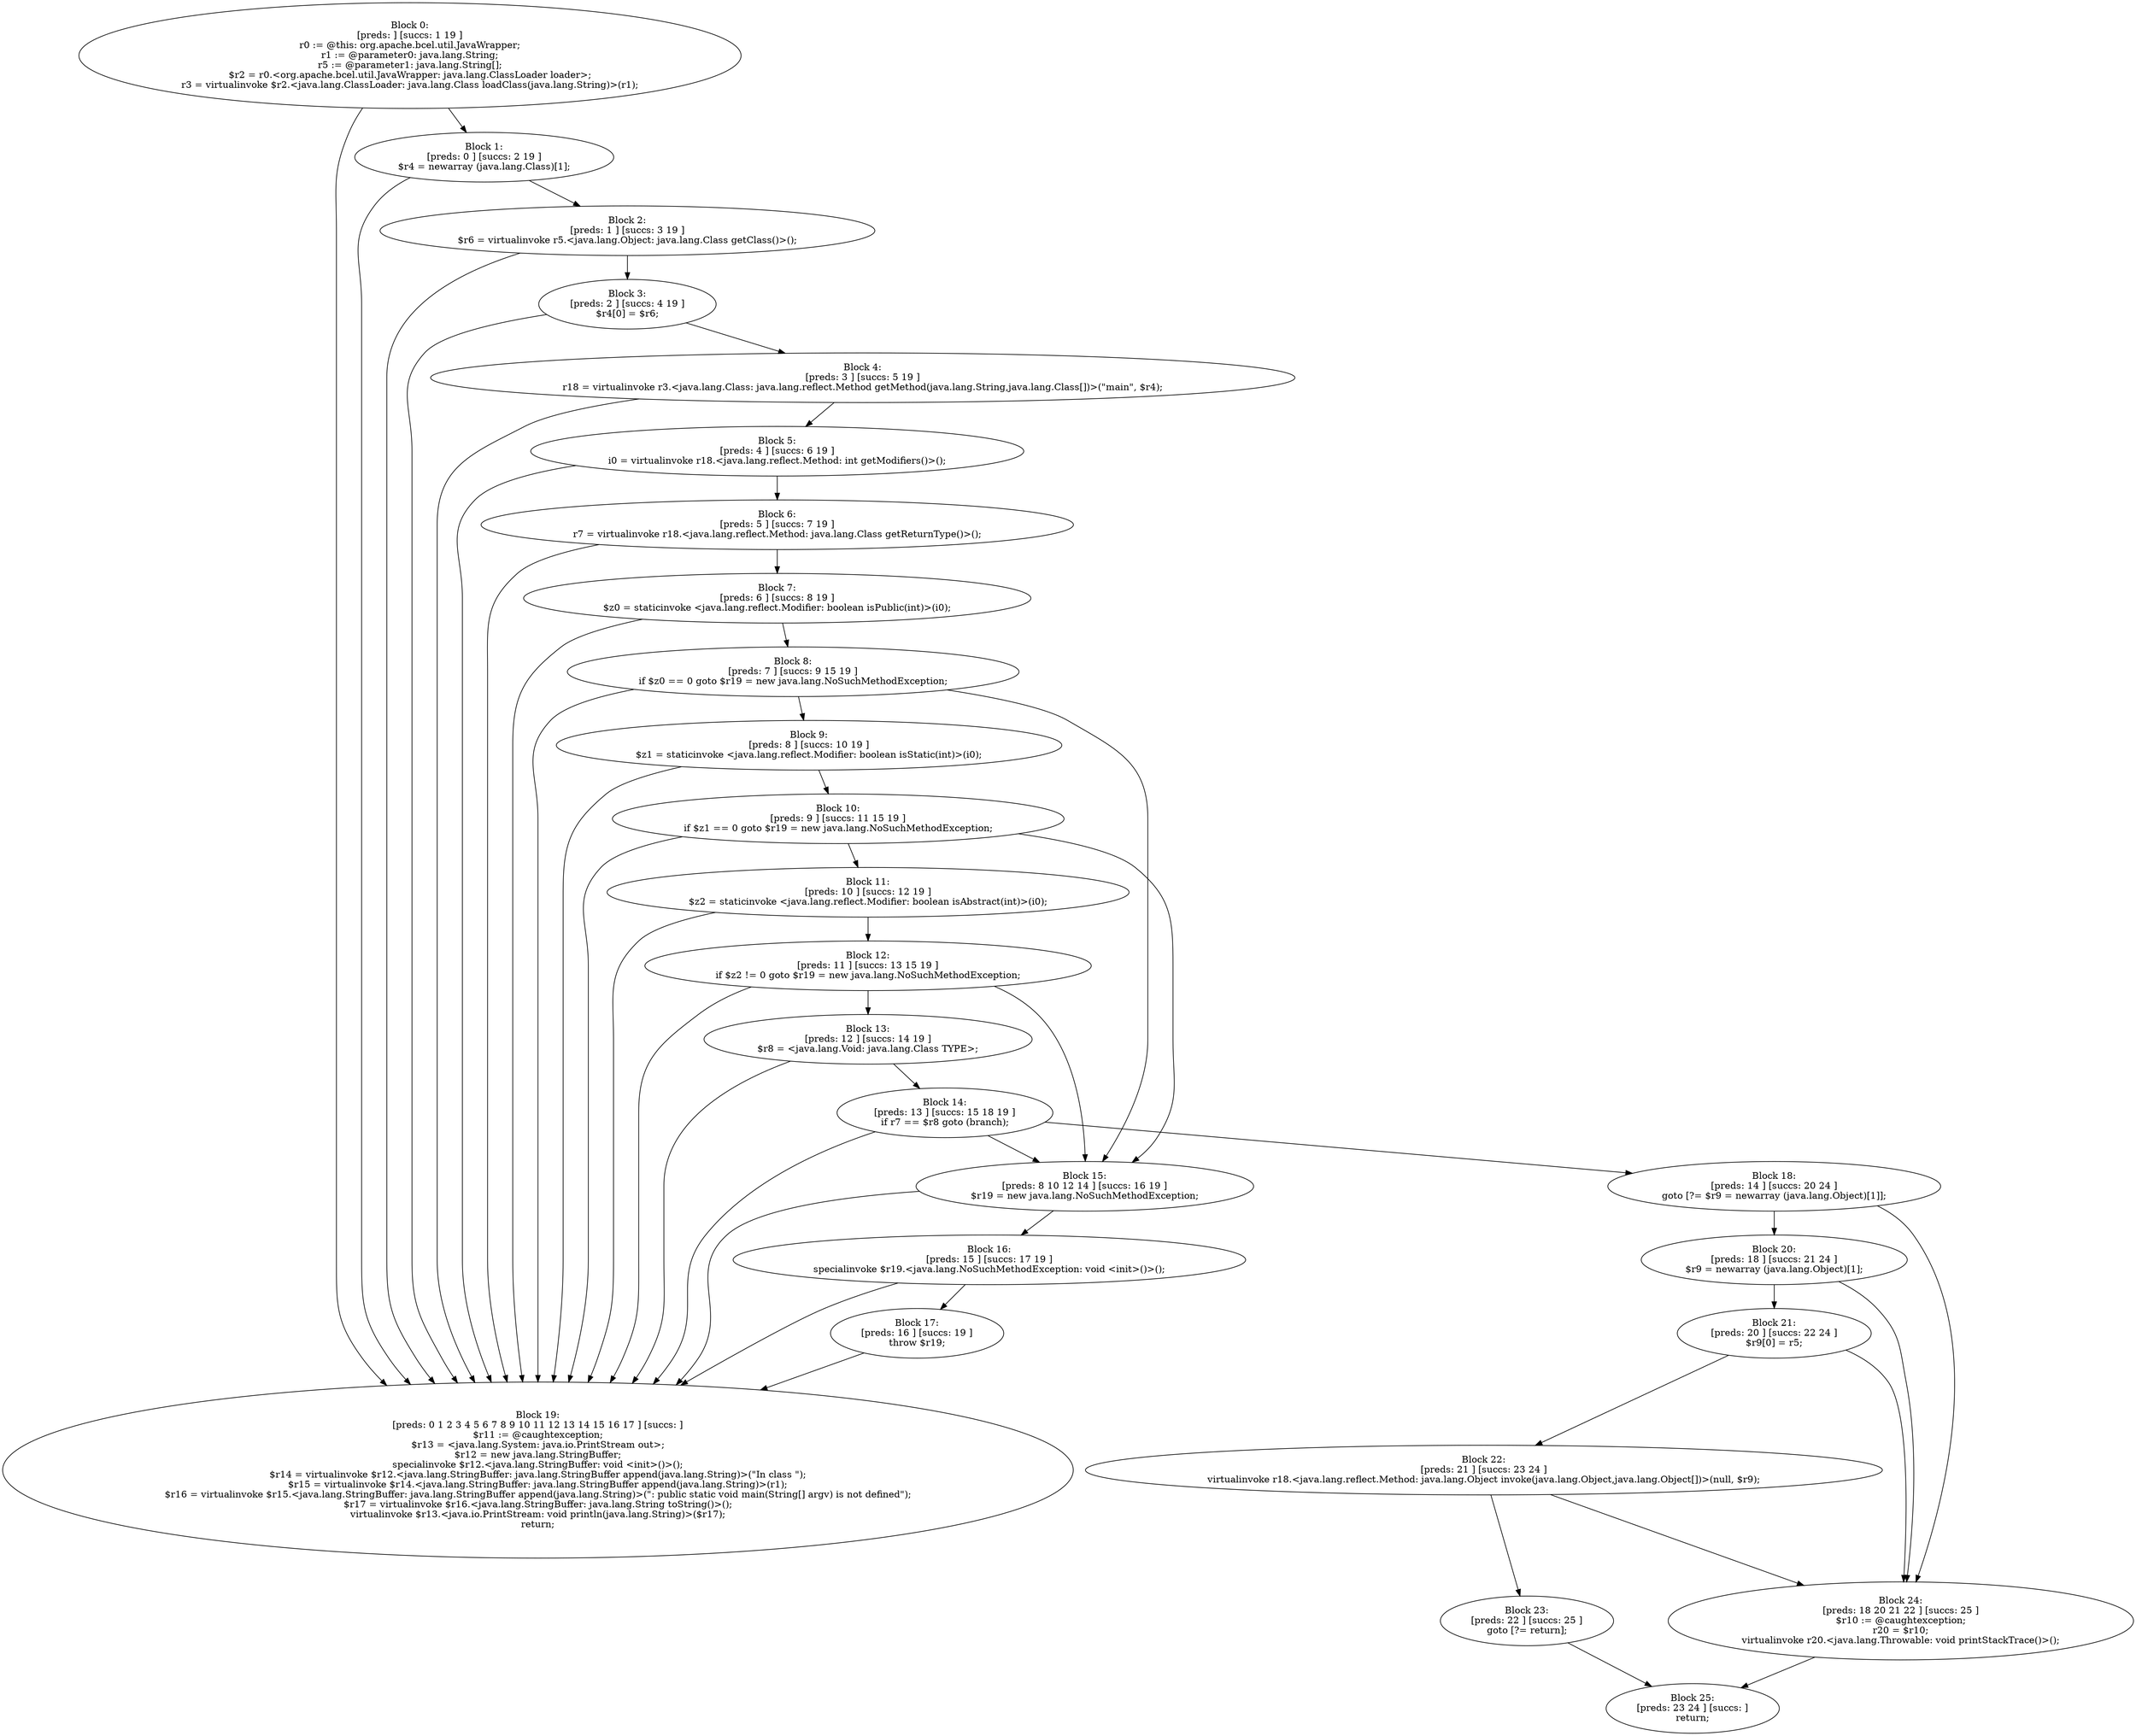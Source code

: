 digraph "unitGraph" {
    "Block 0:
[preds: ] [succs: 1 19 ]
r0 := @this: org.apache.bcel.util.JavaWrapper;
r1 := @parameter0: java.lang.String;
r5 := @parameter1: java.lang.String[];
$r2 = r0.<org.apache.bcel.util.JavaWrapper: java.lang.ClassLoader loader>;
r3 = virtualinvoke $r2.<java.lang.ClassLoader: java.lang.Class loadClass(java.lang.String)>(r1);
"
    "Block 1:
[preds: 0 ] [succs: 2 19 ]
$r4 = newarray (java.lang.Class)[1];
"
    "Block 2:
[preds: 1 ] [succs: 3 19 ]
$r6 = virtualinvoke r5.<java.lang.Object: java.lang.Class getClass()>();
"
    "Block 3:
[preds: 2 ] [succs: 4 19 ]
$r4[0] = $r6;
"
    "Block 4:
[preds: 3 ] [succs: 5 19 ]
r18 = virtualinvoke r3.<java.lang.Class: java.lang.reflect.Method getMethod(java.lang.String,java.lang.Class[])>(\"main\", $r4);
"
    "Block 5:
[preds: 4 ] [succs: 6 19 ]
i0 = virtualinvoke r18.<java.lang.reflect.Method: int getModifiers()>();
"
    "Block 6:
[preds: 5 ] [succs: 7 19 ]
r7 = virtualinvoke r18.<java.lang.reflect.Method: java.lang.Class getReturnType()>();
"
    "Block 7:
[preds: 6 ] [succs: 8 19 ]
$z0 = staticinvoke <java.lang.reflect.Modifier: boolean isPublic(int)>(i0);
"
    "Block 8:
[preds: 7 ] [succs: 9 15 19 ]
if $z0 == 0 goto $r19 = new java.lang.NoSuchMethodException;
"
    "Block 9:
[preds: 8 ] [succs: 10 19 ]
$z1 = staticinvoke <java.lang.reflect.Modifier: boolean isStatic(int)>(i0);
"
    "Block 10:
[preds: 9 ] [succs: 11 15 19 ]
if $z1 == 0 goto $r19 = new java.lang.NoSuchMethodException;
"
    "Block 11:
[preds: 10 ] [succs: 12 19 ]
$z2 = staticinvoke <java.lang.reflect.Modifier: boolean isAbstract(int)>(i0);
"
    "Block 12:
[preds: 11 ] [succs: 13 15 19 ]
if $z2 != 0 goto $r19 = new java.lang.NoSuchMethodException;
"
    "Block 13:
[preds: 12 ] [succs: 14 19 ]
$r8 = <java.lang.Void: java.lang.Class TYPE>;
"
    "Block 14:
[preds: 13 ] [succs: 15 18 19 ]
if r7 == $r8 goto (branch);
"
    "Block 15:
[preds: 8 10 12 14 ] [succs: 16 19 ]
$r19 = new java.lang.NoSuchMethodException;
"
    "Block 16:
[preds: 15 ] [succs: 17 19 ]
specialinvoke $r19.<java.lang.NoSuchMethodException: void <init>()>();
"
    "Block 17:
[preds: 16 ] [succs: 19 ]
throw $r19;
"
    "Block 18:
[preds: 14 ] [succs: 20 24 ]
goto [?= $r9 = newarray (java.lang.Object)[1]];
"
    "Block 19:
[preds: 0 1 2 3 4 5 6 7 8 9 10 11 12 13 14 15 16 17 ] [succs: ]
$r11 := @caughtexception;
$r13 = <java.lang.System: java.io.PrintStream out>;
$r12 = new java.lang.StringBuffer;
specialinvoke $r12.<java.lang.StringBuffer: void <init>()>();
$r14 = virtualinvoke $r12.<java.lang.StringBuffer: java.lang.StringBuffer append(java.lang.String)>(\"In class \");
$r15 = virtualinvoke $r14.<java.lang.StringBuffer: java.lang.StringBuffer append(java.lang.String)>(r1);
$r16 = virtualinvoke $r15.<java.lang.StringBuffer: java.lang.StringBuffer append(java.lang.String)>(\": public static void main(String[] argv) is not defined\");
$r17 = virtualinvoke $r16.<java.lang.StringBuffer: java.lang.String toString()>();
virtualinvoke $r13.<java.io.PrintStream: void println(java.lang.String)>($r17);
return;
"
    "Block 20:
[preds: 18 ] [succs: 21 24 ]
$r9 = newarray (java.lang.Object)[1];
"
    "Block 21:
[preds: 20 ] [succs: 22 24 ]
$r9[0] = r5;
"
    "Block 22:
[preds: 21 ] [succs: 23 24 ]
virtualinvoke r18.<java.lang.reflect.Method: java.lang.Object invoke(java.lang.Object,java.lang.Object[])>(null, $r9);
"
    "Block 23:
[preds: 22 ] [succs: 25 ]
goto [?= return];
"
    "Block 24:
[preds: 18 20 21 22 ] [succs: 25 ]
$r10 := @caughtexception;
r20 = $r10;
virtualinvoke r20.<java.lang.Throwable: void printStackTrace()>();
"
    "Block 25:
[preds: 23 24 ] [succs: ]
return;
"
    "Block 0:
[preds: ] [succs: 1 19 ]
r0 := @this: org.apache.bcel.util.JavaWrapper;
r1 := @parameter0: java.lang.String;
r5 := @parameter1: java.lang.String[];
$r2 = r0.<org.apache.bcel.util.JavaWrapper: java.lang.ClassLoader loader>;
r3 = virtualinvoke $r2.<java.lang.ClassLoader: java.lang.Class loadClass(java.lang.String)>(r1);
"->"Block 1:
[preds: 0 ] [succs: 2 19 ]
$r4 = newarray (java.lang.Class)[1];
";
    "Block 0:
[preds: ] [succs: 1 19 ]
r0 := @this: org.apache.bcel.util.JavaWrapper;
r1 := @parameter0: java.lang.String;
r5 := @parameter1: java.lang.String[];
$r2 = r0.<org.apache.bcel.util.JavaWrapper: java.lang.ClassLoader loader>;
r3 = virtualinvoke $r2.<java.lang.ClassLoader: java.lang.Class loadClass(java.lang.String)>(r1);
"->"Block 19:
[preds: 0 1 2 3 4 5 6 7 8 9 10 11 12 13 14 15 16 17 ] [succs: ]
$r11 := @caughtexception;
$r13 = <java.lang.System: java.io.PrintStream out>;
$r12 = new java.lang.StringBuffer;
specialinvoke $r12.<java.lang.StringBuffer: void <init>()>();
$r14 = virtualinvoke $r12.<java.lang.StringBuffer: java.lang.StringBuffer append(java.lang.String)>(\"In class \");
$r15 = virtualinvoke $r14.<java.lang.StringBuffer: java.lang.StringBuffer append(java.lang.String)>(r1);
$r16 = virtualinvoke $r15.<java.lang.StringBuffer: java.lang.StringBuffer append(java.lang.String)>(\": public static void main(String[] argv) is not defined\");
$r17 = virtualinvoke $r16.<java.lang.StringBuffer: java.lang.String toString()>();
virtualinvoke $r13.<java.io.PrintStream: void println(java.lang.String)>($r17);
return;
";
    "Block 1:
[preds: 0 ] [succs: 2 19 ]
$r4 = newarray (java.lang.Class)[1];
"->"Block 2:
[preds: 1 ] [succs: 3 19 ]
$r6 = virtualinvoke r5.<java.lang.Object: java.lang.Class getClass()>();
";
    "Block 1:
[preds: 0 ] [succs: 2 19 ]
$r4 = newarray (java.lang.Class)[1];
"->"Block 19:
[preds: 0 1 2 3 4 5 6 7 8 9 10 11 12 13 14 15 16 17 ] [succs: ]
$r11 := @caughtexception;
$r13 = <java.lang.System: java.io.PrintStream out>;
$r12 = new java.lang.StringBuffer;
specialinvoke $r12.<java.lang.StringBuffer: void <init>()>();
$r14 = virtualinvoke $r12.<java.lang.StringBuffer: java.lang.StringBuffer append(java.lang.String)>(\"In class \");
$r15 = virtualinvoke $r14.<java.lang.StringBuffer: java.lang.StringBuffer append(java.lang.String)>(r1);
$r16 = virtualinvoke $r15.<java.lang.StringBuffer: java.lang.StringBuffer append(java.lang.String)>(\": public static void main(String[] argv) is not defined\");
$r17 = virtualinvoke $r16.<java.lang.StringBuffer: java.lang.String toString()>();
virtualinvoke $r13.<java.io.PrintStream: void println(java.lang.String)>($r17);
return;
";
    "Block 2:
[preds: 1 ] [succs: 3 19 ]
$r6 = virtualinvoke r5.<java.lang.Object: java.lang.Class getClass()>();
"->"Block 3:
[preds: 2 ] [succs: 4 19 ]
$r4[0] = $r6;
";
    "Block 2:
[preds: 1 ] [succs: 3 19 ]
$r6 = virtualinvoke r5.<java.lang.Object: java.lang.Class getClass()>();
"->"Block 19:
[preds: 0 1 2 3 4 5 6 7 8 9 10 11 12 13 14 15 16 17 ] [succs: ]
$r11 := @caughtexception;
$r13 = <java.lang.System: java.io.PrintStream out>;
$r12 = new java.lang.StringBuffer;
specialinvoke $r12.<java.lang.StringBuffer: void <init>()>();
$r14 = virtualinvoke $r12.<java.lang.StringBuffer: java.lang.StringBuffer append(java.lang.String)>(\"In class \");
$r15 = virtualinvoke $r14.<java.lang.StringBuffer: java.lang.StringBuffer append(java.lang.String)>(r1);
$r16 = virtualinvoke $r15.<java.lang.StringBuffer: java.lang.StringBuffer append(java.lang.String)>(\": public static void main(String[] argv) is not defined\");
$r17 = virtualinvoke $r16.<java.lang.StringBuffer: java.lang.String toString()>();
virtualinvoke $r13.<java.io.PrintStream: void println(java.lang.String)>($r17);
return;
";
    "Block 3:
[preds: 2 ] [succs: 4 19 ]
$r4[0] = $r6;
"->"Block 4:
[preds: 3 ] [succs: 5 19 ]
r18 = virtualinvoke r3.<java.lang.Class: java.lang.reflect.Method getMethod(java.lang.String,java.lang.Class[])>(\"main\", $r4);
";
    "Block 3:
[preds: 2 ] [succs: 4 19 ]
$r4[0] = $r6;
"->"Block 19:
[preds: 0 1 2 3 4 5 6 7 8 9 10 11 12 13 14 15 16 17 ] [succs: ]
$r11 := @caughtexception;
$r13 = <java.lang.System: java.io.PrintStream out>;
$r12 = new java.lang.StringBuffer;
specialinvoke $r12.<java.lang.StringBuffer: void <init>()>();
$r14 = virtualinvoke $r12.<java.lang.StringBuffer: java.lang.StringBuffer append(java.lang.String)>(\"In class \");
$r15 = virtualinvoke $r14.<java.lang.StringBuffer: java.lang.StringBuffer append(java.lang.String)>(r1);
$r16 = virtualinvoke $r15.<java.lang.StringBuffer: java.lang.StringBuffer append(java.lang.String)>(\": public static void main(String[] argv) is not defined\");
$r17 = virtualinvoke $r16.<java.lang.StringBuffer: java.lang.String toString()>();
virtualinvoke $r13.<java.io.PrintStream: void println(java.lang.String)>($r17);
return;
";
    "Block 4:
[preds: 3 ] [succs: 5 19 ]
r18 = virtualinvoke r3.<java.lang.Class: java.lang.reflect.Method getMethod(java.lang.String,java.lang.Class[])>(\"main\", $r4);
"->"Block 5:
[preds: 4 ] [succs: 6 19 ]
i0 = virtualinvoke r18.<java.lang.reflect.Method: int getModifiers()>();
";
    "Block 4:
[preds: 3 ] [succs: 5 19 ]
r18 = virtualinvoke r3.<java.lang.Class: java.lang.reflect.Method getMethod(java.lang.String,java.lang.Class[])>(\"main\", $r4);
"->"Block 19:
[preds: 0 1 2 3 4 5 6 7 8 9 10 11 12 13 14 15 16 17 ] [succs: ]
$r11 := @caughtexception;
$r13 = <java.lang.System: java.io.PrintStream out>;
$r12 = new java.lang.StringBuffer;
specialinvoke $r12.<java.lang.StringBuffer: void <init>()>();
$r14 = virtualinvoke $r12.<java.lang.StringBuffer: java.lang.StringBuffer append(java.lang.String)>(\"In class \");
$r15 = virtualinvoke $r14.<java.lang.StringBuffer: java.lang.StringBuffer append(java.lang.String)>(r1);
$r16 = virtualinvoke $r15.<java.lang.StringBuffer: java.lang.StringBuffer append(java.lang.String)>(\": public static void main(String[] argv) is not defined\");
$r17 = virtualinvoke $r16.<java.lang.StringBuffer: java.lang.String toString()>();
virtualinvoke $r13.<java.io.PrintStream: void println(java.lang.String)>($r17);
return;
";
    "Block 5:
[preds: 4 ] [succs: 6 19 ]
i0 = virtualinvoke r18.<java.lang.reflect.Method: int getModifiers()>();
"->"Block 6:
[preds: 5 ] [succs: 7 19 ]
r7 = virtualinvoke r18.<java.lang.reflect.Method: java.lang.Class getReturnType()>();
";
    "Block 5:
[preds: 4 ] [succs: 6 19 ]
i0 = virtualinvoke r18.<java.lang.reflect.Method: int getModifiers()>();
"->"Block 19:
[preds: 0 1 2 3 4 5 6 7 8 9 10 11 12 13 14 15 16 17 ] [succs: ]
$r11 := @caughtexception;
$r13 = <java.lang.System: java.io.PrintStream out>;
$r12 = new java.lang.StringBuffer;
specialinvoke $r12.<java.lang.StringBuffer: void <init>()>();
$r14 = virtualinvoke $r12.<java.lang.StringBuffer: java.lang.StringBuffer append(java.lang.String)>(\"In class \");
$r15 = virtualinvoke $r14.<java.lang.StringBuffer: java.lang.StringBuffer append(java.lang.String)>(r1);
$r16 = virtualinvoke $r15.<java.lang.StringBuffer: java.lang.StringBuffer append(java.lang.String)>(\": public static void main(String[] argv) is not defined\");
$r17 = virtualinvoke $r16.<java.lang.StringBuffer: java.lang.String toString()>();
virtualinvoke $r13.<java.io.PrintStream: void println(java.lang.String)>($r17);
return;
";
    "Block 6:
[preds: 5 ] [succs: 7 19 ]
r7 = virtualinvoke r18.<java.lang.reflect.Method: java.lang.Class getReturnType()>();
"->"Block 7:
[preds: 6 ] [succs: 8 19 ]
$z0 = staticinvoke <java.lang.reflect.Modifier: boolean isPublic(int)>(i0);
";
    "Block 6:
[preds: 5 ] [succs: 7 19 ]
r7 = virtualinvoke r18.<java.lang.reflect.Method: java.lang.Class getReturnType()>();
"->"Block 19:
[preds: 0 1 2 3 4 5 6 7 8 9 10 11 12 13 14 15 16 17 ] [succs: ]
$r11 := @caughtexception;
$r13 = <java.lang.System: java.io.PrintStream out>;
$r12 = new java.lang.StringBuffer;
specialinvoke $r12.<java.lang.StringBuffer: void <init>()>();
$r14 = virtualinvoke $r12.<java.lang.StringBuffer: java.lang.StringBuffer append(java.lang.String)>(\"In class \");
$r15 = virtualinvoke $r14.<java.lang.StringBuffer: java.lang.StringBuffer append(java.lang.String)>(r1);
$r16 = virtualinvoke $r15.<java.lang.StringBuffer: java.lang.StringBuffer append(java.lang.String)>(\": public static void main(String[] argv) is not defined\");
$r17 = virtualinvoke $r16.<java.lang.StringBuffer: java.lang.String toString()>();
virtualinvoke $r13.<java.io.PrintStream: void println(java.lang.String)>($r17);
return;
";
    "Block 7:
[preds: 6 ] [succs: 8 19 ]
$z0 = staticinvoke <java.lang.reflect.Modifier: boolean isPublic(int)>(i0);
"->"Block 8:
[preds: 7 ] [succs: 9 15 19 ]
if $z0 == 0 goto $r19 = new java.lang.NoSuchMethodException;
";
    "Block 7:
[preds: 6 ] [succs: 8 19 ]
$z0 = staticinvoke <java.lang.reflect.Modifier: boolean isPublic(int)>(i0);
"->"Block 19:
[preds: 0 1 2 3 4 5 6 7 8 9 10 11 12 13 14 15 16 17 ] [succs: ]
$r11 := @caughtexception;
$r13 = <java.lang.System: java.io.PrintStream out>;
$r12 = new java.lang.StringBuffer;
specialinvoke $r12.<java.lang.StringBuffer: void <init>()>();
$r14 = virtualinvoke $r12.<java.lang.StringBuffer: java.lang.StringBuffer append(java.lang.String)>(\"In class \");
$r15 = virtualinvoke $r14.<java.lang.StringBuffer: java.lang.StringBuffer append(java.lang.String)>(r1);
$r16 = virtualinvoke $r15.<java.lang.StringBuffer: java.lang.StringBuffer append(java.lang.String)>(\": public static void main(String[] argv) is not defined\");
$r17 = virtualinvoke $r16.<java.lang.StringBuffer: java.lang.String toString()>();
virtualinvoke $r13.<java.io.PrintStream: void println(java.lang.String)>($r17);
return;
";
    "Block 8:
[preds: 7 ] [succs: 9 15 19 ]
if $z0 == 0 goto $r19 = new java.lang.NoSuchMethodException;
"->"Block 9:
[preds: 8 ] [succs: 10 19 ]
$z1 = staticinvoke <java.lang.reflect.Modifier: boolean isStatic(int)>(i0);
";
    "Block 8:
[preds: 7 ] [succs: 9 15 19 ]
if $z0 == 0 goto $r19 = new java.lang.NoSuchMethodException;
"->"Block 15:
[preds: 8 10 12 14 ] [succs: 16 19 ]
$r19 = new java.lang.NoSuchMethodException;
";
    "Block 8:
[preds: 7 ] [succs: 9 15 19 ]
if $z0 == 0 goto $r19 = new java.lang.NoSuchMethodException;
"->"Block 19:
[preds: 0 1 2 3 4 5 6 7 8 9 10 11 12 13 14 15 16 17 ] [succs: ]
$r11 := @caughtexception;
$r13 = <java.lang.System: java.io.PrintStream out>;
$r12 = new java.lang.StringBuffer;
specialinvoke $r12.<java.lang.StringBuffer: void <init>()>();
$r14 = virtualinvoke $r12.<java.lang.StringBuffer: java.lang.StringBuffer append(java.lang.String)>(\"In class \");
$r15 = virtualinvoke $r14.<java.lang.StringBuffer: java.lang.StringBuffer append(java.lang.String)>(r1);
$r16 = virtualinvoke $r15.<java.lang.StringBuffer: java.lang.StringBuffer append(java.lang.String)>(\": public static void main(String[] argv) is not defined\");
$r17 = virtualinvoke $r16.<java.lang.StringBuffer: java.lang.String toString()>();
virtualinvoke $r13.<java.io.PrintStream: void println(java.lang.String)>($r17);
return;
";
    "Block 9:
[preds: 8 ] [succs: 10 19 ]
$z1 = staticinvoke <java.lang.reflect.Modifier: boolean isStatic(int)>(i0);
"->"Block 10:
[preds: 9 ] [succs: 11 15 19 ]
if $z1 == 0 goto $r19 = new java.lang.NoSuchMethodException;
";
    "Block 9:
[preds: 8 ] [succs: 10 19 ]
$z1 = staticinvoke <java.lang.reflect.Modifier: boolean isStatic(int)>(i0);
"->"Block 19:
[preds: 0 1 2 3 4 5 6 7 8 9 10 11 12 13 14 15 16 17 ] [succs: ]
$r11 := @caughtexception;
$r13 = <java.lang.System: java.io.PrintStream out>;
$r12 = new java.lang.StringBuffer;
specialinvoke $r12.<java.lang.StringBuffer: void <init>()>();
$r14 = virtualinvoke $r12.<java.lang.StringBuffer: java.lang.StringBuffer append(java.lang.String)>(\"In class \");
$r15 = virtualinvoke $r14.<java.lang.StringBuffer: java.lang.StringBuffer append(java.lang.String)>(r1);
$r16 = virtualinvoke $r15.<java.lang.StringBuffer: java.lang.StringBuffer append(java.lang.String)>(\": public static void main(String[] argv) is not defined\");
$r17 = virtualinvoke $r16.<java.lang.StringBuffer: java.lang.String toString()>();
virtualinvoke $r13.<java.io.PrintStream: void println(java.lang.String)>($r17);
return;
";
    "Block 10:
[preds: 9 ] [succs: 11 15 19 ]
if $z1 == 0 goto $r19 = new java.lang.NoSuchMethodException;
"->"Block 11:
[preds: 10 ] [succs: 12 19 ]
$z2 = staticinvoke <java.lang.reflect.Modifier: boolean isAbstract(int)>(i0);
";
    "Block 10:
[preds: 9 ] [succs: 11 15 19 ]
if $z1 == 0 goto $r19 = new java.lang.NoSuchMethodException;
"->"Block 15:
[preds: 8 10 12 14 ] [succs: 16 19 ]
$r19 = new java.lang.NoSuchMethodException;
";
    "Block 10:
[preds: 9 ] [succs: 11 15 19 ]
if $z1 == 0 goto $r19 = new java.lang.NoSuchMethodException;
"->"Block 19:
[preds: 0 1 2 3 4 5 6 7 8 9 10 11 12 13 14 15 16 17 ] [succs: ]
$r11 := @caughtexception;
$r13 = <java.lang.System: java.io.PrintStream out>;
$r12 = new java.lang.StringBuffer;
specialinvoke $r12.<java.lang.StringBuffer: void <init>()>();
$r14 = virtualinvoke $r12.<java.lang.StringBuffer: java.lang.StringBuffer append(java.lang.String)>(\"In class \");
$r15 = virtualinvoke $r14.<java.lang.StringBuffer: java.lang.StringBuffer append(java.lang.String)>(r1);
$r16 = virtualinvoke $r15.<java.lang.StringBuffer: java.lang.StringBuffer append(java.lang.String)>(\": public static void main(String[] argv) is not defined\");
$r17 = virtualinvoke $r16.<java.lang.StringBuffer: java.lang.String toString()>();
virtualinvoke $r13.<java.io.PrintStream: void println(java.lang.String)>($r17);
return;
";
    "Block 11:
[preds: 10 ] [succs: 12 19 ]
$z2 = staticinvoke <java.lang.reflect.Modifier: boolean isAbstract(int)>(i0);
"->"Block 12:
[preds: 11 ] [succs: 13 15 19 ]
if $z2 != 0 goto $r19 = new java.lang.NoSuchMethodException;
";
    "Block 11:
[preds: 10 ] [succs: 12 19 ]
$z2 = staticinvoke <java.lang.reflect.Modifier: boolean isAbstract(int)>(i0);
"->"Block 19:
[preds: 0 1 2 3 4 5 6 7 8 9 10 11 12 13 14 15 16 17 ] [succs: ]
$r11 := @caughtexception;
$r13 = <java.lang.System: java.io.PrintStream out>;
$r12 = new java.lang.StringBuffer;
specialinvoke $r12.<java.lang.StringBuffer: void <init>()>();
$r14 = virtualinvoke $r12.<java.lang.StringBuffer: java.lang.StringBuffer append(java.lang.String)>(\"In class \");
$r15 = virtualinvoke $r14.<java.lang.StringBuffer: java.lang.StringBuffer append(java.lang.String)>(r1);
$r16 = virtualinvoke $r15.<java.lang.StringBuffer: java.lang.StringBuffer append(java.lang.String)>(\": public static void main(String[] argv) is not defined\");
$r17 = virtualinvoke $r16.<java.lang.StringBuffer: java.lang.String toString()>();
virtualinvoke $r13.<java.io.PrintStream: void println(java.lang.String)>($r17);
return;
";
    "Block 12:
[preds: 11 ] [succs: 13 15 19 ]
if $z2 != 0 goto $r19 = new java.lang.NoSuchMethodException;
"->"Block 13:
[preds: 12 ] [succs: 14 19 ]
$r8 = <java.lang.Void: java.lang.Class TYPE>;
";
    "Block 12:
[preds: 11 ] [succs: 13 15 19 ]
if $z2 != 0 goto $r19 = new java.lang.NoSuchMethodException;
"->"Block 15:
[preds: 8 10 12 14 ] [succs: 16 19 ]
$r19 = new java.lang.NoSuchMethodException;
";
    "Block 12:
[preds: 11 ] [succs: 13 15 19 ]
if $z2 != 0 goto $r19 = new java.lang.NoSuchMethodException;
"->"Block 19:
[preds: 0 1 2 3 4 5 6 7 8 9 10 11 12 13 14 15 16 17 ] [succs: ]
$r11 := @caughtexception;
$r13 = <java.lang.System: java.io.PrintStream out>;
$r12 = new java.lang.StringBuffer;
specialinvoke $r12.<java.lang.StringBuffer: void <init>()>();
$r14 = virtualinvoke $r12.<java.lang.StringBuffer: java.lang.StringBuffer append(java.lang.String)>(\"In class \");
$r15 = virtualinvoke $r14.<java.lang.StringBuffer: java.lang.StringBuffer append(java.lang.String)>(r1);
$r16 = virtualinvoke $r15.<java.lang.StringBuffer: java.lang.StringBuffer append(java.lang.String)>(\": public static void main(String[] argv) is not defined\");
$r17 = virtualinvoke $r16.<java.lang.StringBuffer: java.lang.String toString()>();
virtualinvoke $r13.<java.io.PrintStream: void println(java.lang.String)>($r17);
return;
";
    "Block 13:
[preds: 12 ] [succs: 14 19 ]
$r8 = <java.lang.Void: java.lang.Class TYPE>;
"->"Block 14:
[preds: 13 ] [succs: 15 18 19 ]
if r7 == $r8 goto (branch);
";
    "Block 13:
[preds: 12 ] [succs: 14 19 ]
$r8 = <java.lang.Void: java.lang.Class TYPE>;
"->"Block 19:
[preds: 0 1 2 3 4 5 6 7 8 9 10 11 12 13 14 15 16 17 ] [succs: ]
$r11 := @caughtexception;
$r13 = <java.lang.System: java.io.PrintStream out>;
$r12 = new java.lang.StringBuffer;
specialinvoke $r12.<java.lang.StringBuffer: void <init>()>();
$r14 = virtualinvoke $r12.<java.lang.StringBuffer: java.lang.StringBuffer append(java.lang.String)>(\"In class \");
$r15 = virtualinvoke $r14.<java.lang.StringBuffer: java.lang.StringBuffer append(java.lang.String)>(r1);
$r16 = virtualinvoke $r15.<java.lang.StringBuffer: java.lang.StringBuffer append(java.lang.String)>(\": public static void main(String[] argv) is not defined\");
$r17 = virtualinvoke $r16.<java.lang.StringBuffer: java.lang.String toString()>();
virtualinvoke $r13.<java.io.PrintStream: void println(java.lang.String)>($r17);
return;
";
    "Block 14:
[preds: 13 ] [succs: 15 18 19 ]
if r7 == $r8 goto (branch);
"->"Block 15:
[preds: 8 10 12 14 ] [succs: 16 19 ]
$r19 = new java.lang.NoSuchMethodException;
";
    "Block 14:
[preds: 13 ] [succs: 15 18 19 ]
if r7 == $r8 goto (branch);
"->"Block 18:
[preds: 14 ] [succs: 20 24 ]
goto [?= $r9 = newarray (java.lang.Object)[1]];
";
    "Block 14:
[preds: 13 ] [succs: 15 18 19 ]
if r7 == $r8 goto (branch);
"->"Block 19:
[preds: 0 1 2 3 4 5 6 7 8 9 10 11 12 13 14 15 16 17 ] [succs: ]
$r11 := @caughtexception;
$r13 = <java.lang.System: java.io.PrintStream out>;
$r12 = new java.lang.StringBuffer;
specialinvoke $r12.<java.lang.StringBuffer: void <init>()>();
$r14 = virtualinvoke $r12.<java.lang.StringBuffer: java.lang.StringBuffer append(java.lang.String)>(\"In class \");
$r15 = virtualinvoke $r14.<java.lang.StringBuffer: java.lang.StringBuffer append(java.lang.String)>(r1);
$r16 = virtualinvoke $r15.<java.lang.StringBuffer: java.lang.StringBuffer append(java.lang.String)>(\": public static void main(String[] argv) is not defined\");
$r17 = virtualinvoke $r16.<java.lang.StringBuffer: java.lang.String toString()>();
virtualinvoke $r13.<java.io.PrintStream: void println(java.lang.String)>($r17);
return;
";
    "Block 15:
[preds: 8 10 12 14 ] [succs: 16 19 ]
$r19 = new java.lang.NoSuchMethodException;
"->"Block 16:
[preds: 15 ] [succs: 17 19 ]
specialinvoke $r19.<java.lang.NoSuchMethodException: void <init>()>();
";
    "Block 15:
[preds: 8 10 12 14 ] [succs: 16 19 ]
$r19 = new java.lang.NoSuchMethodException;
"->"Block 19:
[preds: 0 1 2 3 4 5 6 7 8 9 10 11 12 13 14 15 16 17 ] [succs: ]
$r11 := @caughtexception;
$r13 = <java.lang.System: java.io.PrintStream out>;
$r12 = new java.lang.StringBuffer;
specialinvoke $r12.<java.lang.StringBuffer: void <init>()>();
$r14 = virtualinvoke $r12.<java.lang.StringBuffer: java.lang.StringBuffer append(java.lang.String)>(\"In class \");
$r15 = virtualinvoke $r14.<java.lang.StringBuffer: java.lang.StringBuffer append(java.lang.String)>(r1);
$r16 = virtualinvoke $r15.<java.lang.StringBuffer: java.lang.StringBuffer append(java.lang.String)>(\": public static void main(String[] argv) is not defined\");
$r17 = virtualinvoke $r16.<java.lang.StringBuffer: java.lang.String toString()>();
virtualinvoke $r13.<java.io.PrintStream: void println(java.lang.String)>($r17);
return;
";
    "Block 16:
[preds: 15 ] [succs: 17 19 ]
specialinvoke $r19.<java.lang.NoSuchMethodException: void <init>()>();
"->"Block 17:
[preds: 16 ] [succs: 19 ]
throw $r19;
";
    "Block 16:
[preds: 15 ] [succs: 17 19 ]
specialinvoke $r19.<java.lang.NoSuchMethodException: void <init>()>();
"->"Block 19:
[preds: 0 1 2 3 4 5 6 7 8 9 10 11 12 13 14 15 16 17 ] [succs: ]
$r11 := @caughtexception;
$r13 = <java.lang.System: java.io.PrintStream out>;
$r12 = new java.lang.StringBuffer;
specialinvoke $r12.<java.lang.StringBuffer: void <init>()>();
$r14 = virtualinvoke $r12.<java.lang.StringBuffer: java.lang.StringBuffer append(java.lang.String)>(\"In class \");
$r15 = virtualinvoke $r14.<java.lang.StringBuffer: java.lang.StringBuffer append(java.lang.String)>(r1);
$r16 = virtualinvoke $r15.<java.lang.StringBuffer: java.lang.StringBuffer append(java.lang.String)>(\": public static void main(String[] argv) is not defined\");
$r17 = virtualinvoke $r16.<java.lang.StringBuffer: java.lang.String toString()>();
virtualinvoke $r13.<java.io.PrintStream: void println(java.lang.String)>($r17);
return;
";
    "Block 17:
[preds: 16 ] [succs: 19 ]
throw $r19;
"->"Block 19:
[preds: 0 1 2 3 4 5 6 7 8 9 10 11 12 13 14 15 16 17 ] [succs: ]
$r11 := @caughtexception;
$r13 = <java.lang.System: java.io.PrintStream out>;
$r12 = new java.lang.StringBuffer;
specialinvoke $r12.<java.lang.StringBuffer: void <init>()>();
$r14 = virtualinvoke $r12.<java.lang.StringBuffer: java.lang.StringBuffer append(java.lang.String)>(\"In class \");
$r15 = virtualinvoke $r14.<java.lang.StringBuffer: java.lang.StringBuffer append(java.lang.String)>(r1);
$r16 = virtualinvoke $r15.<java.lang.StringBuffer: java.lang.StringBuffer append(java.lang.String)>(\": public static void main(String[] argv) is not defined\");
$r17 = virtualinvoke $r16.<java.lang.StringBuffer: java.lang.String toString()>();
virtualinvoke $r13.<java.io.PrintStream: void println(java.lang.String)>($r17);
return;
";
    "Block 18:
[preds: 14 ] [succs: 20 24 ]
goto [?= $r9 = newarray (java.lang.Object)[1]];
"->"Block 20:
[preds: 18 ] [succs: 21 24 ]
$r9 = newarray (java.lang.Object)[1];
";
    "Block 18:
[preds: 14 ] [succs: 20 24 ]
goto [?= $r9 = newarray (java.lang.Object)[1]];
"->"Block 24:
[preds: 18 20 21 22 ] [succs: 25 ]
$r10 := @caughtexception;
r20 = $r10;
virtualinvoke r20.<java.lang.Throwable: void printStackTrace()>();
";
    "Block 20:
[preds: 18 ] [succs: 21 24 ]
$r9 = newarray (java.lang.Object)[1];
"->"Block 21:
[preds: 20 ] [succs: 22 24 ]
$r9[0] = r5;
";
    "Block 20:
[preds: 18 ] [succs: 21 24 ]
$r9 = newarray (java.lang.Object)[1];
"->"Block 24:
[preds: 18 20 21 22 ] [succs: 25 ]
$r10 := @caughtexception;
r20 = $r10;
virtualinvoke r20.<java.lang.Throwable: void printStackTrace()>();
";
    "Block 21:
[preds: 20 ] [succs: 22 24 ]
$r9[0] = r5;
"->"Block 22:
[preds: 21 ] [succs: 23 24 ]
virtualinvoke r18.<java.lang.reflect.Method: java.lang.Object invoke(java.lang.Object,java.lang.Object[])>(null, $r9);
";
    "Block 21:
[preds: 20 ] [succs: 22 24 ]
$r9[0] = r5;
"->"Block 24:
[preds: 18 20 21 22 ] [succs: 25 ]
$r10 := @caughtexception;
r20 = $r10;
virtualinvoke r20.<java.lang.Throwable: void printStackTrace()>();
";
    "Block 22:
[preds: 21 ] [succs: 23 24 ]
virtualinvoke r18.<java.lang.reflect.Method: java.lang.Object invoke(java.lang.Object,java.lang.Object[])>(null, $r9);
"->"Block 23:
[preds: 22 ] [succs: 25 ]
goto [?= return];
";
    "Block 22:
[preds: 21 ] [succs: 23 24 ]
virtualinvoke r18.<java.lang.reflect.Method: java.lang.Object invoke(java.lang.Object,java.lang.Object[])>(null, $r9);
"->"Block 24:
[preds: 18 20 21 22 ] [succs: 25 ]
$r10 := @caughtexception;
r20 = $r10;
virtualinvoke r20.<java.lang.Throwable: void printStackTrace()>();
";
    "Block 23:
[preds: 22 ] [succs: 25 ]
goto [?= return];
"->"Block 25:
[preds: 23 24 ] [succs: ]
return;
";
    "Block 24:
[preds: 18 20 21 22 ] [succs: 25 ]
$r10 := @caughtexception;
r20 = $r10;
virtualinvoke r20.<java.lang.Throwable: void printStackTrace()>();
"->"Block 25:
[preds: 23 24 ] [succs: ]
return;
";
}
